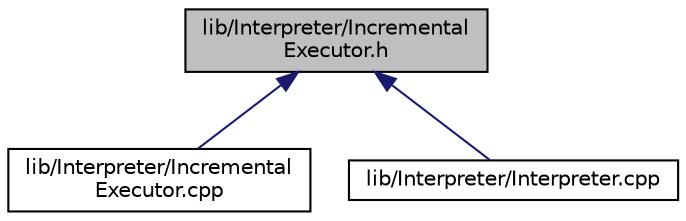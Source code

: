 digraph "lib/Interpreter/IncrementalExecutor.h"
{
 // LATEX_PDF_SIZE
  bgcolor="transparent";
  edge [fontname="Helvetica",fontsize="10",labelfontname="Helvetica",labelfontsize="10"];
  node [fontname="Helvetica",fontsize="10",shape=record];
  Node1 [label="lib/Interpreter/Incremental\lExecutor.h",height=0.2,width=0.4,color="black", fillcolor="grey75", style="filled", fontcolor="black",tooltip=" "];
  Node1 -> Node2 [dir="back",color="midnightblue",fontsize="10",style="solid",fontname="Helvetica"];
  Node2 [label="lib/Interpreter/Incremental\lExecutor.cpp",height=0.2,width=0.4,color="black",URL="$IncrementalExecutor_8cpp.html",tooltip=" "];
  Node1 -> Node3 [dir="back",color="midnightblue",fontsize="10",style="solid",fontname="Helvetica"];
  Node3 [label="lib/Interpreter/Interpreter.cpp",height=0.2,width=0.4,color="black",URL="$Interpreter_8cpp.html",tooltip=" "];
}
